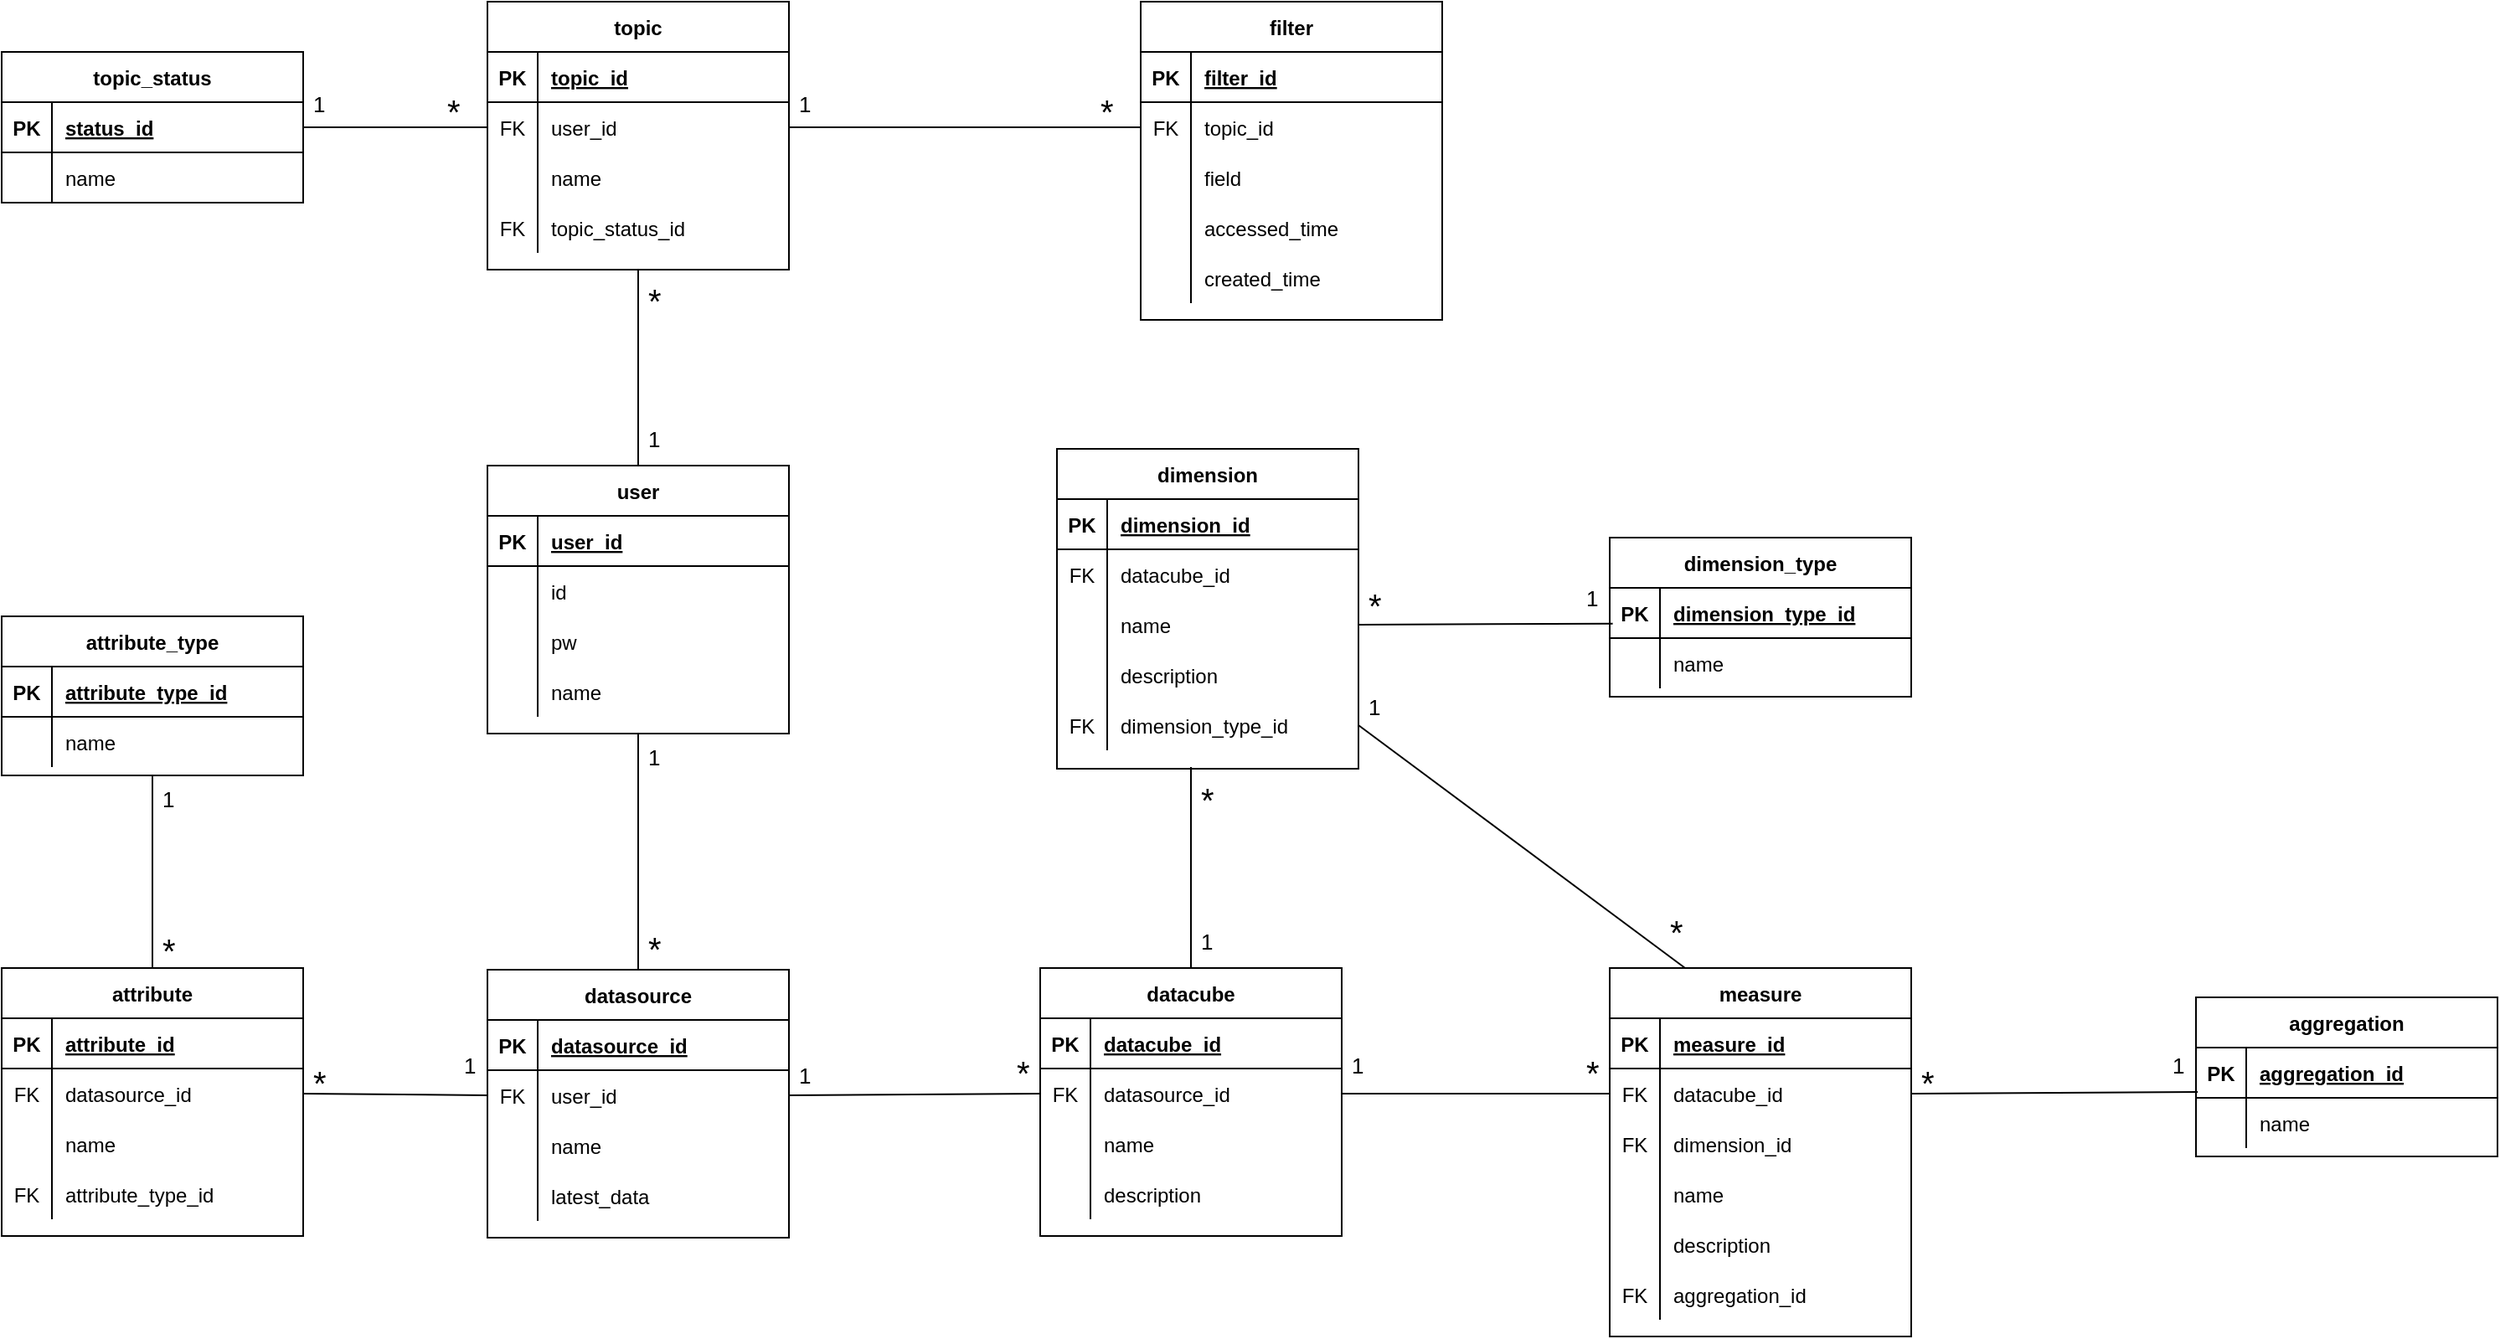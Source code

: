 <mxfile version="14.2.9" type="github">
  <diagram id="cmkfRdttU-RUWBS00P9l" name="Page-1">
    <mxGraphModel dx="2508" dy="1843" grid="1" gridSize="10" guides="1" tooltips="1" connect="1" arrows="1" fold="1" page="1" pageScale="1" pageWidth="250" pageHeight="500" math="0" shadow="0">
      <root>
        <mxCell id="0" />
        <mxCell id="1" parent="0" />
        <mxCell id="q8i4rqkoNAQlJly2SuZi-1" value="user" style="shape=table;startSize=30;container=1;collapsible=1;childLayout=tableLayout;fixedRows=1;rowLines=0;fontStyle=1;align=center;resizeLast=1;" vertex="1" parent="1">
          <mxGeometry x="200" y="-143" width="180" height="160" as="geometry" />
        </mxCell>
        <mxCell id="q8i4rqkoNAQlJly2SuZi-2" value="" style="shape=partialRectangle;collapsible=0;dropTarget=0;pointerEvents=0;fillColor=none;top=0;left=0;bottom=1;right=0;points=[[0,0.5],[1,0.5]];portConstraint=eastwest;" vertex="1" parent="q8i4rqkoNAQlJly2SuZi-1">
          <mxGeometry y="30" width="180" height="30" as="geometry" />
        </mxCell>
        <mxCell id="q8i4rqkoNAQlJly2SuZi-3" value="PK" style="shape=partialRectangle;connectable=0;fillColor=none;top=0;left=0;bottom=0;right=0;fontStyle=1;overflow=hidden;" vertex="1" parent="q8i4rqkoNAQlJly2SuZi-2">
          <mxGeometry width="30" height="30" as="geometry" />
        </mxCell>
        <mxCell id="q8i4rqkoNAQlJly2SuZi-4" value="user_id" style="shape=partialRectangle;connectable=0;fillColor=none;top=0;left=0;bottom=0;right=0;align=left;spacingLeft=6;fontStyle=5;overflow=hidden;" vertex="1" parent="q8i4rqkoNAQlJly2SuZi-2">
          <mxGeometry x="30" width="150" height="30" as="geometry" />
        </mxCell>
        <mxCell id="q8i4rqkoNAQlJly2SuZi-5" value="" style="shape=partialRectangle;collapsible=0;dropTarget=0;pointerEvents=0;fillColor=none;top=0;left=0;bottom=0;right=0;points=[[0,0.5],[1,0.5]];portConstraint=eastwest;" vertex="1" parent="q8i4rqkoNAQlJly2SuZi-1">
          <mxGeometry y="60" width="180" height="30" as="geometry" />
        </mxCell>
        <mxCell id="q8i4rqkoNAQlJly2SuZi-6" value="" style="shape=partialRectangle;connectable=0;fillColor=none;top=0;left=0;bottom=0;right=0;editable=1;overflow=hidden;" vertex="1" parent="q8i4rqkoNAQlJly2SuZi-5">
          <mxGeometry width="30" height="30" as="geometry" />
        </mxCell>
        <mxCell id="q8i4rqkoNAQlJly2SuZi-7" value="id" style="shape=partialRectangle;connectable=0;fillColor=none;top=0;left=0;bottom=0;right=0;align=left;spacingLeft=6;overflow=hidden;" vertex="1" parent="q8i4rqkoNAQlJly2SuZi-5">
          <mxGeometry x="30" width="150" height="30" as="geometry" />
        </mxCell>
        <mxCell id="q8i4rqkoNAQlJly2SuZi-8" value="" style="shape=partialRectangle;collapsible=0;dropTarget=0;pointerEvents=0;fillColor=none;top=0;left=0;bottom=0;right=0;points=[[0,0.5],[1,0.5]];portConstraint=eastwest;" vertex="1" parent="q8i4rqkoNAQlJly2SuZi-1">
          <mxGeometry y="90" width="180" height="30" as="geometry" />
        </mxCell>
        <mxCell id="q8i4rqkoNAQlJly2SuZi-9" value="" style="shape=partialRectangle;connectable=0;fillColor=none;top=0;left=0;bottom=0;right=0;editable=1;overflow=hidden;" vertex="1" parent="q8i4rqkoNAQlJly2SuZi-8">
          <mxGeometry width="30" height="30" as="geometry" />
        </mxCell>
        <mxCell id="q8i4rqkoNAQlJly2SuZi-10" value="pw" style="shape=partialRectangle;connectable=0;fillColor=none;top=0;left=0;bottom=0;right=0;align=left;spacingLeft=6;overflow=hidden;" vertex="1" parent="q8i4rqkoNAQlJly2SuZi-8">
          <mxGeometry x="30" width="150" height="30" as="geometry" />
        </mxCell>
        <mxCell id="q8i4rqkoNAQlJly2SuZi-11" value="" style="shape=partialRectangle;collapsible=0;dropTarget=0;pointerEvents=0;fillColor=none;top=0;left=0;bottom=0;right=0;points=[[0,0.5],[1,0.5]];portConstraint=eastwest;" vertex="1" parent="q8i4rqkoNAQlJly2SuZi-1">
          <mxGeometry y="120" width="180" height="30" as="geometry" />
        </mxCell>
        <mxCell id="q8i4rqkoNAQlJly2SuZi-12" value="" style="shape=partialRectangle;connectable=0;fillColor=none;top=0;left=0;bottom=0;right=0;editable=1;overflow=hidden;" vertex="1" parent="q8i4rqkoNAQlJly2SuZi-11">
          <mxGeometry width="30" height="30" as="geometry" />
        </mxCell>
        <mxCell id="q8i4rqkoNAQlJly2SuZi-13" value="name" style="shape=partialRectangle;connectable=0;fillColor=none;top=0;left=0;bottom=0;right=0;align=left;spacingLeft=6;overflow=hidden;" vertex="1" parent="q8i4rqkoNAQlJly2SuZi-11">
          <mxGeometry x="30" width="150" height="30" as="geometry" />
        </mxCell>
        <mxCell id="q8i4rqkoNAQlJly2SuZi-14" value="topic" style="shape=table;startSize=30;container=1;collapsible=1;childLayout=tableLayout;fixedRows=1;rowLines=0;fontStyle=1;align=center;resizeLast=1;" vertex="1" parent="1">
          <mxGeometry x="200" y="-420" width="180" height="160" as="geometry" />
        </mxCell>
        <mxCell id="q8i4rqkoNAQlJly2SuZi-15" value="" style="shape=partialRectangle;collapsible=0;dropTarget=0;pointerEvents=0;fillColor=none;top=0;left=0;bottom=1;right=0;points=[[0,0.5],[1,0.5]];portConstraint=eastwest;" vertex="1" parent="q8i4rqkoNAQlJly2SuZi-14">
          <mxGeometry y="30" width="180" height="30" as="geometry" />
        </mxCell>
        <mxCell id="q8i4rqkoNAQlJly2SuZi-16" value="PK" style="shape=partialRectangle;connectable=0;fillColor=none;top=0;left=0;bottom=0;right=0;fontStyle=1;overflow=hidden;" vertex="1" parent="q8i4rqkoNAQlJly2SuZi-15">
          <mxGeometry width="30" height="30" as="geometry" />
        </mxCell>
        <mxCell id="q8i4rqkoNAQlJly2SuZi-17" value="topic_id" style="shape=partialRectangle;connectable=0;fillColor=none;top=0;left=0;bottom=0;right=0;align=left;spacingLeft=6;fontStyle=5;overflow=hidden;" vertex="1" parent="q8i4rqkoNAQlJly2SuZi-15">
          <mxGeometry x="30" width="150" height="30" as="geometry" />
        </mxCell>
        <mxCell id="q8i4rqkoNAQlJly2SuZi-18" value="" style="shape=partialRectangle;collapsible=0;dropTarget=0;pointerEvents=0;fillColor=none;top=0;left=0;bottom=0;right=0;points=[[0,0.5],[1,0.5]];portConstraint=eastwest;" vertex="1" parent="q8i4rqkoNAQlJly2SuZi-14">
          <mxGeometry y="60" width="180" height="30" as="geometry" />
        </mxCell>
        <mxCell id="q8i4rqkoNAQlJly2SuZi-19" value="FK" style="shape=partialRectangle;connectable=0;fillColor=none;top=0;left=0;bottom=0;right=0;editable=1;overflow=hidden;" vertex="1" parent="q8i4rqkoNAQlJly2SuZi-18">
          <mxGeometry width="30" height="30" as="geometry" />
        </mxCell>
        <mxCell id="q8i4rqkoNAQlJly2SuZi-20" value="user_id" style="shape=partialRectangle;connectable=0;fillColor=none;top=0;left=0;bottom=0;right=0;align=left;spacingLeft=6;overflow=hidden;" vertex="1" parent="q8i4rqkoNAQlJly2SuZi-18">
          <mxGeometry x="30" width="150" height="30" as="geometry" />
        </mxCell>
        <mxCell id="q8i4rqkoNAQlJly2SuZi-21" value="" style="shape=partialRectangle;collapsible=0;dropTarget=0;pointerEvents=0;fillColor=none;top=0;left=0;bottom=0;right=0;points=[[0,0.5],[1,0.5]];portConstraint=eastwest;" vertex="1" parent="q8i4rqkoNAQlJly2SuZi-14">
          <mxGeometry y="90" width="180" height="30" as="geometry" />
        </mxCell>
        <mxCell id="q8i4rqkoNAQlJly2SuZi-22" value="" style="shape=partialRectangle;connectable=0;fillColor=none;top=0;left=0;bottom=0;right=0;editable=1;overflow=hidden;" vertex="1" parent="q8i4rqkoNAQlJly2SuZi-21">
          <mxGeometry width="30" height="30" as="geometry" />
        </mxCell>
        <mxCell id="q8i4rqkoNAQlJly2SuZi-23" value="name" style="shape=partialRectangle;connectable=0;fillColor=none;top=0;left=0;bottom=0;right=0;align=left;spacingLeft=6;overflow=hidden;" vertex="1" parent="q8i4rqkoNAQlJly2SuZi-21">
          <mxGeometry x="30" width="150" height="30" as="geometry" />
        </mxCell>
        <mxCell id="q8i4rqkoNAQlJly2SuZi-24" value="" style="shape=partialRectangle;collapsible=0;dropTarget=0;pointerEvents=0;fillColor=none;top=0;left=0;bottom=0;right=0;points=[[0,0.5],[1,0.5]];portConstraint=eastwest;" vertex="1" parent="q8i4rqkoNAQlJly2SuZi-14">
          <mxGeometry y="120" width="180" height="30" as="geometry" />
        </mxCell>
        <mxCell id="q8i4rqkoNAQlJly2SuZi-25" value="FK" style="shape=partialRectangle;connectable=0;fillColor=none;top=0;left=0;bottom=0;right=0;editable=1;overflow=hidden;" vertex="1" parent="q8i4rqkoNAQlJly2SuZi-24">
          <mxGeometry width="30" height="30" as="geometry" />
        </mxCell>
        <mxCell id="q8i4rqkoNAQlJly2SuZi-26" value="topic_status_id" style="shape=partialRectangle;connectable=0;fillColor=none;top=0;left=0;bottom=0;right=0;align=left;spacingLeft=6;overflow=hidden;" vertex="1" parent="q8i4rqkoNAQlJly2SuZi-24">
          <mxGeometry x="30" width="150" height="30" as="geometry" />
        </mxCell>
        <mxCell id="q8i4rqkoNAQlJly2SuZi-27" value="topic_status" style="shape=table;startSize=30;container=1;collapsible=1;childLayout=tableLayout;fixedRows=1;rowLines=0;fontStyle=1;align=center;resizeLast=1;" vertex="1" parent="1">
          <mxGeometry x="-90" y="-390" width="180" height="90" as="geometry" />
        </mxCell>
        <mxCell id="q8i4rqkoNAQlJly2SuZi-28" value="" style="shape=partialRectangle;collapsible=0;dropTarget=0;pointerEvents=0;fillColor=none;top=0;left=0;bottom=1;right=0;points=[[0,0.5],[1,0.5]];portConstraint=eastwest;" vertex="1" parent="q8i4rqkoNAQlJly2SuZi-27">
          <mxGeometry y="30" width="180" height="30" as="geometry" />
        </mxCell>
        <mxCell id="q8i4rqkoNAQlJly2SuZi-29" value="PK" style="shape=partialRectangle;connectable=0;fillColor=none;top=0;left=0;bottom=0;right=0;fontStyle=1;overflow=hidden;" vertex="1" parent="q8i4rqkoNAQlJly2SuZi-28">
          <mxGeometry width="30" height="30" as="geometry" />
        </mxCell>
        <mxCell id="q8i4rqkoNAQlJly2SuZi-30" value="status_id" style="shape=partialRectangle;connectable=0;fillColor=none;top=0;left=0;bottom=0;right=0;align=left;spacingLeft=6;fontStyle=5;overflow=hidden;" vertex="1" parent="q8i4rqkoNAQlJly2SuZi-28">
          <mxGeometry x="30" width="150" height="30" as="geometry" />
        </mxCell>
        <mxCell id="q8i4rqkoNAQlJly2SuZi-31" value="" style="shape=partialRectangle;collapsible=0;dropTarget=0;pointerEvents=0;fillColor=none;top=0;left=0;bottom=0;right=0;points=[[0,0.5],[1,0.5]];portConstraint=eastwest;" vertex="1" parent="q8i4rqkoNAQlJly2SuZi-27">
          <mxGeometry y="60" width="180" height="30" as="geometry" />
        </mxCell>
        <mxCell id="q8i4rqkoNAQlJly2SuZi-32" value="" style="shape=partialRectangle;connectable=0;fillColor=none;top=0;left=0;bottom=0;right=0;editable=1;overflow=hidden;" vertex="1" parent="q8i4rqkoNAQlJly2SuZi-31">
          <mxGeometry width="30" height="30" as="geometry" />
        </mxCell>
        <mxCell id="q8i4rqkoNAQlJly2SuZi-33" value="name" style="shape=partialRectangle;connectable=0;fillColor=none;top=0;left=0;bottom=0;right=0;align=left;spacingLeft=6;overflow=hidden;" vertex="1" parent="q8i4rqkoNAQlJly2SuZi-31">
          <mxGeometry x="30" width="150" height="30" as="geometry" />
        </mxCell>
        <mxCell id="q8i4rqkoNAQlJly2SuZi-44" value="" style="endArrow=none;html=1;rounded=0;exitX=0.5;exitY=0;exitDx=0;exitDy=0;entryX=0.5;entryY=1;entryDx=0;entryDy=0;" edge="1" parent="1" source="q8i4rqkoNAQlJly2SuZi-1" target="q8i4rqkoNAQlJly2SuZi-14">
          <mxGeometry relative="1" as="geometry">
            <mxPoint x="380" y="-43" as="sourcePoint" />
            <mxPoint x="530" y="-43" as="targetPoint" />
          </mxGeometry>
        </mxCell>
        <mxCell id="q8i4rqkoNAQlJly2SuZi-45" value="" style="endArrow=none;html=1;rounded=0;exitX=1;exitY=0.5;exitDx=0;exitDy=0;entryX=0;entryY=0.5;entryDx=0;entryDy=0;" edge="1" parent="1" source="q8i4rqkoNAQlJly2SuZi-28" target="q8i4rqkoNAQlJly2SuZi-18">
          <mxGeometry relative="1" as="geometry">
            <mxPoint x="210" y="-153" as="sourcePoint" />
            <mxPoint x="370" y="-153" as="targetPoint" />
          </mxGeometry>
        </mxCell>
        <mxCell id="q8i4rqkoNAQlJly2SuZi-46" value="filter" style="shape=table;startSize=30;container=1;collapsible=1;childLayout=tableLayout;fixedRows=1;rowLines=0;fontStyle=1;align=center;resizeLast=1;" vertex="1" parent="1">
          <mxGeometry x="590" y="-420" width="180" height="190" as="geometry" />
        </mxCell>
        <mxCell id="q8i4rqkoNAQlJly2SuZi-47" value="" style="shape=partialRectangle;collapsible=0;dropTarget=0;pointerEvents=0;fillColor=none;top=0;left=0;bottom=1;right=0;points=[[0,0.5],[1,0.5]];portConstraint=eastwest;" vertex="1" parent="q8i4rqkoNAQlJly2SuZi-46">
          <mxGeometry y="30" width="180" height="30" as="geometry" />
        </mxCell>
        <mxCell id="q8i4rqkoNAQlJly2SuZi-48" value="PK" style="shape=partialRectangle;connectable=0;fillColor=none;top=0;left=0;bottom=0;right=0;fontStyle=1;overflow=hidden;" vertex="1" parent="q8i4rqkoNAQlJly2SuZi-47">
          <mxGeometry width="30" height="30" as="geometry" />
        </mxCell>
        <mxCell id="q8i4rqkoNAQlJly2SuZi-49" value="filter_id" style="shape=partialRectangle;connectable=0;fillColor=none;top=0;left=0;bottom=0;right=0;align=left;spacingLeft=6;fontStyle=5;overflow=hidden;" vertex="1" parent="q8i4rqkoNAQlJly2SuZi-47">
          <mxGeometry x="30" width="150" height="30" as="geometry" />
        </mxCell>
        <mxCell id="q8i4rqkoNAQlJly2SuZi-50" value="" style="shape=partialRectangle;collapsible=0;dropTarget=0;pointerEvents=0;fillColor=none;top=0;left=0;bottom=0;right=0;points=[[0,0.5],[1,0.5]];portConstraint=eastwest;" vertex="1" parent="q8i4rqkoNAQlJly2SuZi-46">
          <mxGeometry y="60" width="180" height="30" as="geometry" />
        </mxCell>
        <mxCell id="q8i4rqkoNAQlJly2SuZi-51" value="FK" style="shape=partialRectangle;connectable=0;fillColor=none;top=0;left=0;bottom=0;right=0;editable=1;overflow=hidden;" vertex="1" parent="q8i4rqkoNAQlJly2SuZi-50">
          <mxGeometry width="30" height="30" as="geometry" />
        </mxCell>
        <mxCell id="q8i4rqkoNAQlJly2SuZi-52" value="topic_id" style="shape=partialRectangle;connectable=0;fillColor=none;top=0;left=0;bottom=0;right=0;align=left;spacingLeft=6;overflow=hidden;" vertex="1" parent="q8i4rqkoNAQlJly2SuZi-50">
          <mxGeometry x="30" width="150" height="30" as="geometry" />
        </mxCell>
        <mxCell id="q8i4rqkoNAQlJly2SuZi-53" value="" style="shape=partialRectangle;collapsible=0;dropTarget=0;pointerEvents=0;fillColor=none;top=0;left=0;bottom=0;right=0;points=[[0,0.5],[1,0.5]];portConstraint=eastwest;" vertex="1" parent="q8i4rqkoNAQlJly2SuZi-46">
          <mxGeometry y="90" width="180" height="30" as="geometry" />
        </mxCell>
        <mxCell id="q8i4rqkoNAQlJly2SuZi-54" value="" style="shape=partialRectangle;connectable=0;fillColor=none;top=0;left=0;bottom=0;right=0;editable=1;overflow=hidden;" vertex="1" parent="q8i4rqkoNAQlJly2SuZi-53">
          <mxGeometry width="30" height="30" as="geometry" />
        </mxCell>
        <mxCell id="q8i4rqkoNAQlJly2SuZi-55" value="field" style="shape=partialRectangle;connectable=0;fillColor=none;top=0;left=0;bottom=0;right=0;align=left;spacingLeft=6;overflow=hidden;" vertex="1" parent="q8i4rqkoNAQlJly2SuZi-53">
          <mxGeometry x="30" width="150" height="30" as="geometry" />
        </mxCell>
        <mxCell id="q8i4rqkoNAQlJly2SuZi-56" value="" style="shape=partialRectangle;collapsible=0;dropTarget=0;pointerEvents=0;fillColor=none;top=0;left=0;bottom=0;right=0;points=[[0,0.5],[1,0.5]];portConstraint=eastwest;" vertex="1" parent="q8i4rqkoNAQlJly2SuZi-46">
          <mxGeometry y="120" width="180" height="30" as="geometry" />
        </mxCell>
        <mxCell id="q8i4rqkoNAQlJly2SuZi-57" value="" style="shape=partialRectangle;connectable=0;fillColor=none;top=0;left=0;bottom=0;right=0;editable=1;overflow=hidden;" vertex="1" parent="q8i4rqkoNAQlJly2SuZi-56">
          <mxGeometry width="30" height="30" as="geometry" />
        </mxCell>
        <mxCell id="q8i4rqkoNAQlJly2SuZi-58" value="accessed_time" style="shape=partialRectangle;connectable=0;fillColor=none;top=0;left=0;bottom=0;right=0;align=left;spacingLeft=6;overflow=hidden;" vertex="1" parent="q8i4rqkoNAQlJly2SuZi-56">
          <mxGeometry x="30" width="150" height="30" as="geometry" />
        </mxCell>
        <mxCell id="q8i4rqkoNAQlJly2SuZi-60" value="" style="shape=partialRectangle;collapsible=0;dropTarget=0;pointerEvents=0;fillColor=none;top=0;left=0;bottom=0;right=0;points=[[0,0.5],[1,0.5]];portConstraint=eastwest;" vertex="1" parent="q8i4rqkoNAQlJly2SuZi-46">
          <mxGeometry y="150" width="180" height="30" as="geometry" />
        </mxCell>
        <mxCell id="q8i4rqkoNAQlJly2SuZi-61" value="" style="shape=partialRectangle;connectable=0;fillColor=none;top=0;left=0;bottom=0;right=0;editable=1;overflow=hidden;" vertex="1" parent="q8i4rqkoNAQlJly2SuZi-60">
          <mxGeometry width="30" height="30" as="geometry" />
        </mxCell>
        <mxCell id="q8i4rqkoNAQlJly2SuZi-62" value="created_time" style="shape=partialRectangle;connectable=0;fillColor=none;top=0;left=0;bottom=0;right=0;align=left;spacingLeft=6;overflow=hidden;" vertex="1" parent="q8i4rqkoNAQlJly2SuZi-60">
          <mxGeometry x="30" width="150" height="30" as="geometry" />
        </mxCell>
        <mxCell id="q8i4rqkoNAQlJly2SuZi-59" value="" style="endArrow=none;html=1;rounded=0;exitX=1;exitY=0.5;exitDx=0;exitDy=0;entryX=0;entryY=0.5;entryDx=0;entryDy=0;" edge="1" parent="1" source="q8i4rqkoNAQlJly2SuZi-18" target="q8i4rqkoNAQlJly2SuZi-50">
          <mxGeometry relative="1" as="geometry">
            <mxPoint x="730" y="-43" as="sourcePoint" />
            <mxPoint x="880" y="-43" as="targetPoint" />
          </mxGeometry>
        </mxCell>
        <mxCell id="q8i4rqkoNAQlJly2SuZi-63" value="" style="endArrow=none;html=1;rounded=0;entryX=0.5;entryY=0;entryDx=0;entryDy=0;exitX=0.5;exitY=1;exitDx=0;exitDy=0;" edge="1" parent="1" source="q8i4rqkoNAQlJly2SuZi-1" target="q8i4rqkoNAQlJly2SuZi-64">
          <mxGeometry relative="1" as="geometry">
            <mxPoint x="610" y="17" as="sourcePoint" />
            <mxPoint x="620" y="127" as="targetPoint" />
          </mxGeometry>
        </mxCell>
        <mxCell id="q8i4rqkoNAQlJly2SuZi-64" value="datasource" style="shape=table;startSize=30;container=1;collapsible=1;childLayout=tableLayout;fixedRows=1;rowLines=0;fontStyle=1;align=center;resizeLast=1;" vertex="1" parent="1">
          <mxGeometry x="200" y="158" width="180" height="160" as="geometry" />
        </mxCell>
        <mxCell id="q8i4rqkoNAQlJly2SuZi-65" value="" style="shape=partialRectangle;collapsible=0;dropTarget=0;pointerEvents=0;fillColor=none;top=0;left=0;bottom=1;right=0;points=[[0,0.5],[1,0.5]];portConstraint=eastwest;" vertex="1" parent="q8i4rqkoNAQlJly2SuZi-64">
          <mxGeometry y="30" width="180" height="30" as="geometry" />
        </mxCell>
        <mxCell id="q8i4rqkoNAQlJly2SuZi-66" value="PK" style="shape=partialRectangle;connectable=0;fillColor=none;top=0;left=0;bottom=0;right=0;fontStyle=1;overflow=hidden;" vertex="1" parent="q8i4rqkoNAQlJly2SuZi-65">
          <mxGeometry width="30" height="30" as="geometry" />
        </mxCell>
        <mxCell id="q8i4rqkoNAQlJly2SuZi-67" value="datasource_id" style="shape=partialRectangle;connectable=0;fillColor=none;top=0;left=0;bottom=0;right=0;align=left;spacingLeft=6;fontStyle=5;overflow=hidden;" vertex="1" parent="q8i4rqkoNAQlJly2SuZi-65">
          <mxGeometry x="30" width="150" height="30" as="geometry" />
        </mxCell>
        <mxCell id="q8i4rqkoNAQlJly2SuZi-68" value="" style="shape=partialRectangle;collapsible=0;dropTarget=0;pointerEvents=0;fillColor=none;top=0;left=0;bottom=0;right=0;points=[[0,0.5],[1,0.5]];portConstraint=eastwest;" vertex="1" parent="q8i4rqkoNAQlJly2SuZi-64">
          <mxGeometry y="60" width="180" height="30" as="geometry" />
        </mxCell>
        <mxCell id="q8i4rqkoNAQlJly2SuZi-69" value="FK" style="shape=partialRectangle;connectable=0;fillColor=none;top=0;left=0;bottom=0;right=0;editable=1;overflow=hidden;" vertex="1" parent="q8i4rqkoNAQlJly2SuZi-68">
          <mxGeometry width="30" height="30" as="geometry" />
        </mxCell>
        <mxCell id="q8i4rqkoNAQlJly2SuZi-70" value="user_id" style="shape=partialRectangle;connectable=0;fillColor=none;top=0;left=0;bottom=0;right=0;align=left;spacingLeft=6;overflow=hidden;" vertex="1" parent="q8i4rqkoNAQlJly2SuZi-68">
          <mxGeometry x="30" width="150" height="30" as="geometry" />
        </mxCell>
        <mxCell id="q8i4rqkoNAQlJly2SuZi-71" value="" style="shape=partialRectangle;collapsible=0;dropTarget=0;pointerEvents=0;fillColor=none;top=0;left=0;bottom=0;right=0;points=[[0,0.5],[1,0.5]];portConstraint=eastwest;" vertex="1" parent="q8i4rqkoNAQlJly2SuZi-64">
          <mxGeometry y="90" width="180" height="30" as="geometry" />
        </mxCell>
        <mxCell id="q8i4rqkoNAQlJly2SuZi-72" value="" style="shape=partialRectangle;connectable=0;fillColor=none;top=0;left=0;bottom=0;right=0;editable=1;overflow=hidden;" vertex="1" parent="q8i4rqkoNAQlJly2SuZi-71">
          <mxGeometry width="30" height="30" as="geometry" />
        </mxCell>
        <mxCell id="q8i4rqkoNAQlJly2SuZi-73" value="name" style="shape=partialRectangle;connectable=0;fillColor=none;top=0;left=0;bottom=0;right=0;align=left;spacingLeft=6;overflow=hidden;" vertex="1" parent="q8i4rqkoNAQlJly2SuZi-71">
          <mxGeometry x="30" width="150" height="30" as="geometry" />
        </mxCell>
        <mxCell id="q8i4rqkoNAQlJly2SuZi-74" value="" style="shape=partialRectangle;collapsible=0;dropTarget=0;pointerEvents=0;fillColor=none;top=0;left=0;bottom=0;right=0;points=[[0,0.5],[1,0.5]];portConstraint=eastwest;" vertex="1" parent="q8i4rqkoNAQlJly2SuZi-64">
          <mxGeometry y="120" width="180" height="30" as="geometry" />
        </mxCell>
        <mxCell id="q8i4rqkoNAQlJly2SuZi-75" value="" style="shape=partialRectangle;connectable=0;fillColor=none;top=0;left=0;bottom=0;right=0;editable=1;overflow=hidden;" vertex="1" parent="q8i4rqkoNAQlJly2SuZi-74">
          <mxGeometry width="30" height="30" as="geometry" />
        </mxCell>
        <mxCell id="q8i4rqkoNAQlJly2SuZi-76" value="latest_data" style="shape=partialRectangle;connectable=0;fillColor=none;top=0;left=0;bottom=0;right=0;align=left;spacingLeft=6;overflow=hidden;" vertex="1" parent="q8i4rqkoNAQlJly2SuZi-74">
          <mxGeometry x="30" width="150" height="30" as="geometry" />
        </mxCell>
        <mxCell id="q8i4rqkoNAQlJly2SuZi-104" value="datacube" style="shape=table;startSize=30;container=1;collapsible=1;childLayout=tableLayout;fixedRows=1;rowLines=0;fontStyle=1;align=center;resizeLast=1;" vertex="1" parent="1">
          <mxGeometry x="530" y="157" width="180" height="160" as="geometry" />
        </mxCell>
        <mxCell id="q8i4rqkoNAQlJly2SuZi-105" value="" style="shape=partialRectangle;collapsible=0;dropTarget=0;pointerEvents=0;fillColor=none;top=0;left=0;bottom=1;right=0;points=[[0,0.5],[1,0.5]];portConstraint=eastwest;" vertex="1" parent="q8i4rqkoNAQlJly2SuZi-104">
          <mxGeometry y="30" width="180" height="30" as="geometry" />
        </mxCell>
        <mxCell id="q8i4rqkoNAQlJly2SuZi-106" value="PK" style="shape=partialRectangle;connectable=0;fillColor=none;top=0;left=0;bottom=0;right=0;fontStyle=1;overflow=hidden;" vertex="1" parent="q8i4rqkoNAQlJly2SuZi-105">
          <mxGeometry width="30" height="30" as="geometry" />
        </mxCell>
        <mxCell id="q8i4rqkoNAQlJly2SuZi-107" value="datacube_id" style="shape=partialRectangle;connectable=0;fillColor=none;top=0;left=0;bottom=0;right=0;align=left;spacingLeft=6;fontStyle=5;overflow=hidden;" vertex="1" parent="q8i4rqkoNAQlJly2SuZi-105">
          <mxGeometry x="30" width="150" height="30" as="geometry" />
        </mxCell>
        <mxCell id="q8i4rqkoNAQlJly2SuZi-108" value="" style="shape=partialRectangle;collapsible=0;dropTarget=0;pointerEvents=0;fillColor=none;top=0;left=0;bottom=0;right=0;points=[[0,0.5],[1,0.5]];portConstraint=eastwest;" vertex="1" parent="q8i4rqkoNAQlJly2SuZi-104">
          <mxGeometry y="60" width="180" height="30" as="geometry" />
        </mxCell>
        <mxCell id="q8i4rqkoNAQlJly2SuZi-109" value="FK" style="shape=partialRectangle;connectable=0;fillColor=none;top=0;left=0;bottom=0;right=0;editable=1;overflow=hidden;" vertex="1" parent="q8i4rqkoNAQlJly2SuZi-108">
          <mxGeometry width="30" height="30" as="geometry" />
        </mxCell>
        <mxCell id="q8i4rqkoNAQlJly2SuZi-110" value="datasource_id" style="shape=partialRectangle;connectable=0;fillColor=none;top=0;left=0;bottom=0;right=0;align=left;spacingLeft=6;overflow=hidden;" vertex="1" parent="q8i4rqkoNAQlJly2SuZi-108">
          <mxGeometry x="30" width="150" height="30" as="geometry" />
        </mxCell>
        <mxCell id="q8i4rqkoNAQlJly2SuZi-111" value="" style="shape=partialRectangle;collapsible=0;dropTarget=0;pointerEvents=0;fillColor=none;top=0;left=0;bottom=0;right=0;points=[[0,0.5],[1,0.5]];portConstraint=eastwest;" vertex="1" parent="q8i4rqkoNAQlJly2SuZi-104">
          <mxGeometry y="90" width="180" height="30" as="geometry" />
        </mxCell>
        <mxCell id="q8i4rqkoNAQlJly2SuZi-112" value="" style="shape=partialRectangle;connectable=0;fillColor=none;top=0;left=0;bottom=0;right=0;editable=1;overflow=hidden;" vertex="1" parent="q8i4rqkoNAQlJly2SuZi-111">
          <mxGeometry width="30" height="30" as="geometry" />
        </mxCell>
        <mxCell id="q8i4rqkoNAQlJly2SuZi-113" value="name" style="shape=partialRectangle;connectable=0;fillColor=none;top=0;left=0;bottom=0;right=0;align=left;spacingLeft=6;overflow=hidden;" vertex="1" parent="q8i4rqkoNAQlJly2SuZi-111">
          <mxGeometry x="30" width="150" height="30" as="geometry" />
        </mxCell>
        <mxCell id="q8i4rqkoNAQlJly2SuZi-114" value="" style="shape=partialRectangle;collapsible=0;dropTarget=0;pointerEvents=0;fillColor=none;top=0;left=0;bottom=0;right=0;points=[[0,0.5],[1,0.5]];portConstraint=eastwest;" vertex="1" parent="q8i4rqkoNAQlJly2SuZi-104">
          <mxGeometry y="120" width="180" height="30" as="geometry" />
        </mxCell>
        <mxCell id="q8i4rqkoNAQlJly2SuZi-115" value="" style="shape=partialRectangle;connectable=0;fillColor=none;top=0;left=0;bottom=0;right=0;editable=1;overflow=hidden;" vertex="1" parent="q8i4rqkoNAQlJly2SuZi-114">
          <mxGeometry width="30" height="30" as="geometry" />
        </mxCell>
        <mxCell id="q8i4rqkoNAQlJly2SuZi-116" value="description" style="shape=partialRectangle;connectable=0;fillColor=none;top=0;left=0;bottom=0;right=0;align=left;spacingLeft=6;overflow=hidden;" vertex="1" parent="q8i4rqkoNAQlJly2SuZi-114">
          <mxGeometry x="30" width="150" height="30" as="geometry" />
        </mxCell>
        <mxCell id="q8i4rqkoNAQlJly2SuZi-117" value="attribute" style="shape=table;startSize=30;container=1;collapsible=1;childLayout=tableLayout;fixedRows=1;rowLines=0;fontStyle=1;align=center;resizeLast=1;" vertex="1" parent="1">
          <mxGeometry x="-90" y="157" width="180" height="160" as="geometry" />
        </mxCell>
        <mxCell id="q8i4rqkoNAQlJly2SuZi-118" value="" style="shape=partialRectangle;collapsible=0;dropTarget=0;pointerEvents=0;fillColor=none;top=0;left=0;bottom=1;right=0;points=[[0,0.5],[1,0.5]];portConstraint=eastwest;" vertex="1" parent="q8i4rqkoNAQlJly2SuZi-117">
          <mxGeometry y="30" width="180" height="30" as="geometry" />
        </mxCell>
        <mxCell id="q8i4rqkoNAQlJly2SuZi-119" value="PK" style="shape=partialRectangle;connectable=0;fillColor=none;top=0;left=0;bottom=0;right=0;fontStyle=1;overflow=hidden;" vertex="1" parent="q8i4rqkoNAQlJly2SuZi-118">
          <mxGeometry width="30" height="30" as="geometry" />
        </mxCell>
        <mxCell id="q8i4rqkoNAQlJly2SuZi-120" value="attribute_id" style="shape=partialRectangle;connectable=0;fillColor=none;top=0;left=0;bottom=0;right=0;align=left;spacingLeft=6;fontStyle=5;overflow=hidden;" vertex="1" parent="q8i4rqkoNAQlJly2SuZi-118">
          <mxGeometry x="30" width="150" height="30" as="geometry" />
        </mxCell>
        <mxCell id="q8i4rqkoNAQlJly2SuZi-121" value="" style="shape=partialRectangle;collapsible=0;dropTarget=0;pointerEvents=0;fillColor=none;top=0;left=0;bottom=0;right=0;points=[[0,0.5],[1,0.5]];portConstraint=eastwest;" vertex="1" parent="q8i4rqkoNAQlJly2SuZi-117">
          <mxGeometry y="60" width="180" height="30" as="geometry" />
        </mxCell>
        <mxCell id="q8i4rqkoNAQlJly2SuZi-122" value="FK" style="shape=partialRectangle;connectable=0;fillColor=none;top=0;left=0;bottom=0;right=0;editable=1;overflow=hidden;" vertex="1" parent="q8i4rqkoNAQlJly2SuZi-121">
          <mxGeometry width="30" height="30" as="geometry" />
        </mxCell>
        <mxCell id="q8i4rqkoNAQlJly2SuZi-123" value="datasource_id" style="shape=partialRectangle;connectable=0;fillColor=none;top=0;left=0;bottom=0;right=0;align=left;spacingLeft=6;overflow=hidden;" vertex="1" parent="q8i4rqkoNAQlJly2SuZi-121">
          <mxGeometry x="30" width="150" height="30" as="geometry" />
        </mxCell>
        <mxCell id="q8i4rqkoNAQlJly2SuZi-124" value="" style="shape=partialRectangle;collapsible=0;dropTarget=0;pointerEvents=0;fillColor=none;top=0;left=0;bottom=0;right=0;points=[[0,0.5],[1,0.5]];portConstraint=eastwest;" vertex="1" parent="q8i4rqkoNAQlJly2SuZi-117">
          <mxGeometry y="90" width="180" height="30" as="geometry" />
        </mxCell>
        <mxCell id="q8i4rqkoNAQlJly2SuZi-125" value="" style="shape=partialRectangle;connectable=0;fillColor=none;top=0;left=0;bottom=0;right=0;editable=1;overflow=hidden;" vertex="1" parent="q8i4rqkoNAQlJly2SuZi-124">
          <mxGeometry width="30" height="30" as="geometry" />
        </mxCell>
        <mxCell id="q8i4rqkoNAQlJly2SuZi-126" value="name" style="shape=partialRectangle;connectable=0;fillColor=none;top=0;left=0;bottom=0;right=0;align=left;spacingLeft=6;overflow=hidden;" vertex="1" parent="q8i4rqkoNAQlJly2SuZi-124">
          <mxGeometry x="30" width="150" height="30" as="geometry" />
        </mxCell>
        <mxCell id="q8i4rqkoNAQlJly2SuZi-127" value="" style="shape=partialRectangle;collapsible=0;dropTarget=0;pointerEvents=0;fillColor=none;top=0;left=0;bottom=0;right=0;points=[[0,0.5],[1,0.5]];portConstraint=eastwest;" vertex="1" parent="q8i4rqkoNAQlJly2SuZi-117">
          <mxGeometry y="120" width="180" height="30" as="geometry" />
        </mxCell>
        <mxCell id="q8i4rqkoNAQlJly2SuZi-128" value="FK" style="shape=partialRectangle;connectable=0;fillColor=none;top=0;left=0;bottom=0;right=0;editable=1;overflow=hidden;" vertex="1" parent="q8i4rqkoNAQlJly2SuZi-127">
          <mxGeometry width="30" height="30" as="geometry" />
        </mxCell>
        <mxCell id="q8i4rqkoNAQlJly2SuZi-129" value="attribute_type_id" style="shape=partialRectangle;connectable=0;fillColor=none;top=0;left=0;bottom=0;right=0;align=left;spacingLeft=6;overflow=hidden;" vertex="1" parent="q8i4rqkoNAQlJly2SuZi-127">
          <mxGeometry x="30" width="150" height="30" as="geometry" />
        </mxCell>
        <mxCell id="q8i4rqkoNAQlJly2SuZi-130" value="" style="endArrow=none;html=1;rounded=0;entryX=1;entryY=0.5;entryDx=0;entryDy=0;exitX=0;exitY=0.5;exitDx=0;exitDy=0;" edge="1" parent="1" source="q8i4rqkoNAQlJly2SuZi-68" target="q8i4rqkoNAQlJly2SuZi-121">
          <mxGeometry relative="1" as="geometry">
            <mxPoint x="290" y="317" as="sourcePoint" />
            <mxPoint x="289.5" y="458" as="targetPoint" />
          </mxGeometry>
        </mxCell>
        <mxCell id="q8i4rqkoNAQlJly2SuZi-131" value="attribute_type" style="shape=table;startSize=30;container=1;collapsible=1;childLayout=tableLayout;fixedRows=1;rowLines=0;fontStyle=1;align=center;resizeLast=1;" vertex="1" parent="1">
          <mxGeometry x="-90" y="-53" width="180" height="95" as="geometry" />
        </mxCell>
        <mxCell id="q8i4rqkoNAQlJly2SuZi-132" value="" style="shape=partialRectangle;collapsible=0;dropTarget=0;pointerEvents=0;fillColor=none;top=0;left=0;bottom=1;right=0;points=[[0,0.5],[1,0.5]];portConstraint=eastwest;" vertex="1" parent="q8i4rqkoNAQlJly2SuZi-131">
          <mxGeometry y="30" width="180" height="30" as="geometry" />
        </mxCell>
        <mxCell id="q8i4rqkoNAQlJly2SuZi-133" value="PK" style="shape=partialRectangle;connectable=0;fillColor=none;top=0;left=0;bottom=0;right=0;fontStyle=1;overflow=hidden;" vertex="1" parent="q8i4rqkoNAQlJly2SuZi-132">
          <mxGeometry width="30" height="30" as="geometry" />
        </mxCell>
        <mxCell id="q8i4rqkoNAQlJly2SuZi-134" value="attribute_type_id" style="shape=partialRectangle;connectable=0;fillColor=none;top=0;left=0;bottom=0;right=0;align=left;spacingLeft=6;fontStyle=5;overflow=hidden;" vertex="1" parent="q8i4rqkoNAQlJly2SuZi-132">
          <mxGeometry x="30" width="150" height="30" as="geometry" />
        </mxCell>
        <mxCell id="q8i4rqkoNAQlJly2SuZi-135" value="" style="shape=partialRectangle;collapsible=0;dropTarget=0;pointerEvents=0;fillColor=none;top=0;left=0;bottom=0;right=0;points=[[0,0.5],[1,0.5]];portConstraint=eastwest;" vertex="1" parent="q8i4rqkoNAQlJly2SuZi-131">
          <mxGeometry y="60" width="180" height="30" as="geometry" />
        </mxCell>
        <mxCell id="q8i4rqkoNAQlJly2SuZi-136" value="" style="shape=partialRectangle;connectable=0;fillColor=none;top=0;left=0;bottom=0;right=0;editable=1;overflow=hidden;" vertex="1" parent="q8i4rqkoNAQlJly2SuZi-135">
          <mxGeometry width="30" height="30" as="geometry" />
        </mxCell>
        <mxCell id="q8i4rqkoNAQlJly2SuZi-137" value="name" style="shape=partialRectangle;connectable=0;fillColor=none;top=0;left=0;bottom=0;right=0;align=left;spacingLeft=6;overflow=hidden;" vertex="1" parent="q8i4rqkoNAQlJly2SuZi-135">
          <mxGeometry x="30" width="150" height="30" as="geometry" />
        </mxCell>
        <mxCell id="q8i4rqkoNAQlJly2SuZi-144" value="" style="endArrow=none;html=1;rounded=0;entryX=0.5;entryY=0;entryDx=0;entryDy=0;exitX=0.5;exitY=1;exitDx=0;exitDy=0;" edge="1" parent="1" source="q8i4rqkoNAQlJly2SuZi-131" target="q8i4rqkoNAQlJly2SuZi-117">
          <mxGeometry relative="1" as="geometry">
            <mxPoint x="20" y="37" as="sourcePoint" />
            <mxPoint x="-0.5" y="138" as="targetPoint" />
          </mxGeometry>
        </mxCell>
        <mxCell id="q8i4rqkoNAQlJly2SuZi-145" value="" style="endArrow=none;html=1;rounded=0;entryX=1;entryY=0.5;entryDx=0;entryDy=0;exitX=0;exitY=0.5;exitDx=0;exitDy=0;" edge="1" parent="1" source="q8i4rqkoNAQlJly2SuZi-108" target="q8i4rqkoNAQlJly2SuZi-68">
          <mxGeometry relative="1" as="geometry">
            <mxPoint x="500" y="238.5" as="sourcePoint" />
            <mxPoint x="390" y="237.5" as="targetPoint" />
          </mxGeometry>
        </mxCell>
        <mxCell id="q8i4rqkoNAQlJly2SuZi-159" value="dimension" style="shape=table;startSize=30;container=1;collapsible=1;childLayout=tableLayout;fixedRows=1;rowLines=0;fontStyle=1;align=center;resizeLast=1;" vertex="1" parent="1">
          <mxGeometry x="540" y="-153" width="180" height="191" as="geometry" />
        </mxCell>
        <mxCell id="q8i4rqkoNAQlJly2SuZi-160" value="" style="shape=partialRectangle;collapsible=0;dropTarget=0;pointerEvents=0;fillColor=none;top=0;left=0;bottom=1;right=0;points=[[0,0.5],[1,0.5]];portConstraint=eastwest;" vertex="1" parent="q8i4rqkoNAQlJly2SuZi-159">
          <mxGeometry y="30" width="180" height="30" as="geometry" />
        </mxCell>
        <mxCell id="q8i4rqkoNAQlJly2SuZi-161" value="PK" style="shape=partialRectangle;connectable=0;fillColor=none;top=0;left=0;bottom=0;right=0;fontStyle=1;overflow=hidden;" vertex="1" parent="q8i4rqkoNAQlJly2SuZi-160">
          <mxGeometry width="30" height="30" as="geometry" />
        </mxCell>
        <mxCell id="q8i4rqkoNAQlJly2SuZi-162" value="dimension_id" style="shape=partialRectangle;connectable=0;fillColor=none;top=0;left=0;bottom=0;right=0;align=left;spacingLeft=6;fontStyle=5;overflow=hidden;" vertex="1" parent="q8i4rqkoNAQlJly2SuZi-160">
          <mxGeometry x="30" width="150" height="30" as="geometry" />
        </mxCell>
        <mxCell id="q8i4rqkoNAQlJly2SuZi-163" value="" style="shape=partialRectangle;collapsible=0;dropTarget=0;pointerEvents=0;fillColor=none;top=0;left=0;bottom=0;right=0;points=[[0,0.5],[1,0.5]];portConstraint=eastwest;" vertex="1" parent="q8i4rqkoNAQlJly2SuZi-159">
          <mxGeometry y="60" width="180" height="30" as="geometry" />
        </mxCell>
        <mxCell id="q8i4rqkoNAQlJly2SuZi-164" value="FK" style="shape=partialRectangle;connectable=0;fillColor=none;top=0;left=0;bottom=0;right=0;editable=1;overflow=hidden;" vertex="1" parent="q8i4rqkoNAQlJly2SuZi-163">
          <mxGeometry width="30" height="30" as="geometry" />
        </mxCell>
        <mxCell id="q8i4rqkoNAQlJly2SuZi-165" value="datacube_id" style="shape=partialRectangle;connectable=0;fillColor=none;top=0;left=0;bottom=0;right=0;align=left;spacingLeft=6;overflow=hidden;" vertex="1" parent="q8i4rqkoNAQlJly2SuZi-163">
          <mxGeometry x="30" width="150" height="30" as="geometry" />
        </mxCell>
        <mxCell id="q8i4rqkoNAQlJly2SuZi-166" value="" style="shape=partialRectangle;collapsible=0;dropTarget=0;pointerEvents=0;fillColor=none;top=0;left=0;bottom=0;right=0;points=[[0,0.5],[1,0.5]];portConstraint=eastwest;" vertex="1" parent="q8i4rqkoNAQlJly2SuZi-159">
          <mxGeometry y="90" width="180" height="30" as="geometry" />
        </mxCell>
        <mxCell id="q8i4rqkoNAQlJly2SuZi-167" value="" style="shape=partialRectangle;connectable=0;fillColor=none;top=0;left=0;bottom=0;right=0;editable=1;overflow=hidden;" vertex="1" parent="q8i4rqkoNAQlJly2SuZi-166">
          <mxGeometry width="30" height="30" as="geometry" />
        </mxCell>
        <mxCell id="q8i4rqkoNAQlJly2SuZi-168" value="name" style="shape=partialRectangle;connectable=0;fillColor=none;top=0;left=0;bottom=0;right=0;align=left;spacingLeft=6;overflow=hidden;" vertex="1" parent="q8i4rqkoNAQlJly2SuZi-166">
          <mxGeometry x="30" width="150" height="30" as="geometry" />
        </mxCell>
        <mxCell id="q8i4rqkoNAQlJly2SuZi-169" value="" style="shape=partialRectangle;collapsible=0;dropTarget=0;pointerEvents=0;fillColor=none;top=0;left=0;bottom=0;right=0;points=[[0,0.5],[1,0.5]];portConstraint=eastwest;" vertex="1" parent="q8i4rqkoNAQlJly2SuZi-159">
          <mxGeometry y="120" width="180" height="30" as="geometry" />
        </mxCell>
        <mxCell id="q8i4rqkoNAQlJly2SuZi-170" value="" style="shape=partialRectangle;connectable=0;fillColor=none;top=0;left=0;bottom=0;right=0;editable=1;overflow=hidden;" vertex="1" parent="q8i4rqkoNAQlJly2SuZi-169">
          <mxGeometry width="30" height="30" as="geometry" />
        </mxCell>
        <mxCell id="q8i4rqkoNAQlJly2SuZi-171" value="description" style="shape=partialRectangle;connectable=0;fillColor=none;top=0;left=0;bottom=0;right=0;align=left;spacingLeft=6;overflow=hidden;" vertex="1" parent="q8i4rqkoNAQlJly2SuZi-169">
          <mxGeometry x="30" width="150" height="30" as="geometry" />
        </mxCell>
        <mxCell id="q8i4rqkoNAQlJly2SuZi-202" value="" style="shape=partialRectangle;collapsible=0;dropTarget=0;pointerEvents=0;fillColor=none;top=0;left=0;bottom=0;right=0;points=[[0,0.5],[1,0.5]];portConstraint=eastwest;" vertex="1" parent="q8i4rqkoNAQlJly2SuZi-159">
          <mxGeometry y="150" width="180" height="30" as="geometry" />
        </mxCell>
        <mxCell id="q8i4rqkoNAQlJly2SuZi-203" value="FK" style="shape=partialRectangle;connectable=0;fillColor=none;top=0;left=0;bottom=0;right=0;editable=1;overflow=hidden;" vertex="1" parent="q8i4rqkoNAQlJly2SuZi-202">
          <mxGeometry width="30" height="30" as="geometry" />
        </mxCell>
        <mxCell id="q8i4rqkoNAQlJly2SuZi-204" value="dimension_type_id" style="shape=partialRectangle;connectable=0;fillColor=none;top=0;left=0;bottom=0;right=0;align=left;spacingLeft=6;overflow=hidden;" vertex="1" parent="q8i4rqkoNAQlJly2SuZi-202">
          <mxGeometry x="30" width="150" height="30" as="geometry" />
        </mxCell>
        <mxCell id="q8i4rqkoNAQlJly2SuZi-172" value="" style="endArrow=none;html=1;rounded=0;entryX=0.5;entryY=0;entryDx=0;entryDy=0;" edge="1" parent="1" target="q8i4rqkoNAQlJly2SuZi-104">
          <mxGeometry relative="1" as="geometry">
            <mxPoint x="620" y="37" as="sourcePoint" />
            <mxPoint x="629.5" y="218" as="targetPoint" />
          </mxGeometry>
        </mxCell>
        <mxCell id="q8i4rqkoNAQlJly2SuZi-180" value="dimension_type" style="shape=table;startSize=30;container=1;collapsible=1;childLayout=tableLayout;fixedRows=1;rowLines=0;fontStyle=1;align=center;resizeLast=1;" vertex="1" parent="1">
          <mxGeometry x="870" y="-100" width="180" height="95" as="geometry" />
        </mxCell>
        <mxCell id="q8i4rqkoNAQlJly2SuZi-181" value="" style="shape=partialRectangle;collapsible=0;dropTarget=0;pointerEvents=0;fillColor=none;top=0;left=0;bottom=1;right=0;points=[[0,0.5],[1,0.5]];portConstraint=eastwest;" vertex="1" parent="q8i4rqkoNAQlJly2SuZi-180">
          <mxGeometry y="30" width="180" height="30" as="geometry" />
        </mxCell>
        <mxCell id="q8i4rqkoNAQlJly2SuZi-182" value="PK" style="shape=partialRectangle;connectable=0;fillColor=none;top=0;left=0;bottom=0;right=0;fontStyle=1;overflow=hidden;" vertex="1" parent="q8i4rqkoNAQlJly2SuZi-181">
          <mxGeometry width="30" height="30" as="geometry" />
        </mxCell>
        <mxCell id="q8i4rqkoNAQlJly2SuZi-183" value="dimension_type_id" style="shape=partialRectangle;connectable=0;fillColor=none;top=0;left=0;bottom=0;right=0;align=left;spacingLeft=6;fontStyle=5;overflow=hidden;" vertex="1" parent="q8i4rqkoNAQlJly2SuZi-181">
          <mxGeometry x="30" width="150" height="30" as="geometry" />
        </mxCell>
        <mxCell id="q8i4rqkoNAQlJly2SuZi-184" value="" style="shape=partialRectangle;collapsible=0;dropTarget=0;pointerEvents=0;fillColor=none;top=0;left=0;bottom=0;right=0;points=[[0,0.5],[1,0.5]];portConstraint=eastwest;" vertex="1" parent="q8i4rqkoNAQlJly2SuZi-180">
          <mxGeometry y="60" width="180" height="30" as="geometry" />
        </mxCell>
        <mxCell id="q8i4rqkoNAQlJly2SuZi-185" value="" style="shape=partialRectangle;connectable=0;fillColor=none;top=0;left=0;bottom=0;right=0;editable=1;overflow=hidden;" vertex="1" parent="q8i4rqkoNAQlJly2SuZi-184">
          <mxGeometry width="30" height="30" as="geometry" />
        </mxCell>
        <mxCell id="q8i4rqkoNAQlJly2SuZi-186" value="name" style="shape=partialRectangle;connectable=0;fillColor=none;top=0;left=0;bottom=0;right=0;align=left;spacingLeft=6;overflow=hidden;" vertex="1" parent="q8i4rqkoNAQlJly2SuZi-184">
          <mxGeometry x="30" width="150" height="30" as="geometry" />
        </mxCell>
        <mxCell id="q8i4rqkoNAQlJly2SuZi-187" value="" style="endArrow=none;html=1;rounded=0;entryX=1;entryY=0.5;entryDx=0;entryDy=0;exitX=0.01;exitY=0.711;exitDx=0;exitDy=0;exitPerimeter=0;" edge="1" parent="1" source="q8i4rqkoNAQlJly2SuZi-181" target="q8i4rqkoNAQlJly2SuZi-166">
          <mxGeometry relative="1" as="geometry">
            <mxPoint x="810" y="-43" as="sourcePoint" />
            <mxPoint x="735" y="-37.5" as="targetPoint" />
          </mxGeometry>
        </mxCell>
        <mxCell id="q8i4rqkoNAQlJly2SuZi-188" value="measure" style="shape=table;startSize=30;container=1;collapsible=1;childLayout=tableLayout;fixedRows=1;rowLines=0;fontStyle=1;align=center;resizeLast=1;" vertex="1" parent="1">
          <mxGeometry x="870" y="157" width="180" height="220" as="geometry" />
        </mxCell>
        <mxCell id="q8i4rqkoNAQlJly2SuZi-189" value="" style="shape=partialRectangle;collapsible=0;dropTarget=0;pointerEvents=0;fillColor=none;top=0;left=0;bottom=1;right=0;points=[[0,0.5],[1,0.5]];portConstraint=eastwest;" vertex="1" parent="q8i4rqkoNAQlJly2SuZi-188">
          <mxGeometry y="30" width="180" height="30" as="geometry" />
        </mxCell>
        <mxCell id="q8i4rqkoNAQlJly2SuZi-190" value="PK" style="shape=partialRectangle;connectable=0;fillColor=none;top=0;left=0;bottom=0;right=0;fontStyle=1;overflow=hidden;" vertex="1" parent="q8i4rqkoNAQlJly2SuZi-189">
          <mxGeometry width="30" height="30" as="geometry" />
        </mxCell>
        <mxCell id="q8i4rqkoNAQlJly2SuZi-191" value="measure_id" style="shape=partialRectangle;connectable=0;fillColor=none;top=0;left=0;bottom=0;right=0;align=left;spacingLeft=6;fontStyle=5;overflow=hidden;" vertex="1" parent="q8i4rqkoNAQlJly2SuZi-189">
          <mxGeometry x="30" width="150" height="30" as="geometry" />
        </mxCell>
        <mxCell id="q8i4rqkoNAQlJly2SuZi-192" value="" style="shape=partialRectangle;collapsible=0;dropTarget=0;pointerEvents=0;fillColor=none;top=0;left=0;bottom=0;right=0;points=[[0,0.5],[1,0.5]];portConstraint=eastwest;" vertex="1" parent="q8i4rqkoNAQlJly2SuZi-188">
          <mxGeometry y="60" width="180" height="30" as="geometry" />
        </mxCell>
        <mxCell id="q8i4rqkoNAQlJly2SuZi-193" value="FK" style="shape=partialRectangle;connectable=0;fillColor=none;top=0;left=0;bottom=0;right=0;editable=1;overflow=hidden;" vertex="1" parent="q8i4rqkoNAQlJly2SuZi-192">
          <mxGeometry width="30" height="30" as="geometry" />
        </mxCell>
        <mxCell id="q8i4rqkoNAQlJly2SuZi-194" value="datacube_id" style="shape=partialRectangle;connectable=0;fillColor=none;top=0;left=0;bottom=0;right=0;align=left;spacingLeft=6;overflow=hidden;" vertex="1" parent="q8i4rqkoNAQlJly2SuZi-192">
          <mxGeometry x="30" width="150" height="30" as="geometry" />
        </mxCell>
        <mxCell id="q8i4rqkoNAQlJly2SuZi-195" value="" style="shape=partialRectangle;collapsible=0;dropTarget=0;pointerEvents=0;fillColor=none;top=0;left=0;bottom=0;right=0;points=[[0,0.5],[1,0.5]];portConstraint=eastwest;" vertex="1" parent="q8i4rqkoNAQlJly2SuZi-188">
          <mxGeometry y="90" width="180" height="30" as="geometry" />
        </mxCell>
        <mxCell id="q8i4rqkoNAQlJly2SuZi-196" value="FK" style="shape=partialRectangle;connectable=0;fillColor=none;top=0;left=0;bottom=0;right=0;editable=1;overflow=hidden;" vertex="1" parent="q8i4rqkoNAQlJly2SuZi-195">
          <mxGeometry width="30" height="30" as="geometry" />
        </mxCell>
        <mxCell id="q8i4rqkoNAQlJly2SuZi-197" value="dimension_id" style="shape=partialRectangle;connectable=0;fillColor=none;top=0;left=0;bottom=0;right=0;align=left;spacingLeft=6;overflow=hidden;" vertex="1" parent="q8i4rqkoNAQlJly2SuZi-195">
          <mxGeometry x="30" width="150" height="30" as="geometry" />
        </mxCell>
        <mxCell id="q8i4rqkoNAQlJly2SuZi-198" value="" style="shape=partialRectangle;collapsible=0;dropTarget=0;pointerEvents=0;fillColor=none;top=0;left=0;bottom=0;right=0;points=[[0,0.5],[1,0.5]];portConstraint=eastwest;" vertex="1" parent="q8i4rqkoNAQlJly2SuZi-188">
          <mxGeometry y="120" width="180" height="30" as="geometry" />
        </mxCell>
        <mxCell id="q8i4rqkoNAQlJly2SuZi-199" value="" style="shape=partialRectangle;connectable=0;fillColor=none;top=0;left=0;bottom=0;right=0;editable=1;overflow=hidden;" vertex="1" parent="q8i4rqkoNAQlJly2SuZi-198">
          <mxGeometry width="30" height="30" as="geometry" />
        </mxCell>
        <mxCell id="q8i4rqkoNAQlJly2SuZi-200" value="name" style="shape=partialRectangle;connectable=0;fillColor=none;top=0;left=0;bottom=0;right=0;align=left;spacingLeft=6;overflow=hidden;" vertex="1" parent="q8i4rqkoNAQlJly2SuZi-198">
          <mxGeometry x="30" width="150" height="30" as="geometry" />
        </mxCell>
        <mxCell id="q8i4rqkoNAQlJly2SuZi-229" value="" style="shape=partialRectangle;collapsible=0;dropTarget=0;pointerEvents=0;fillColor=none;top=0;left=0;bottom=0;right=0;points=[[0,0.5],[1,0.5]];portConstraint=eastwest;" vertex="1" parent="q8i4rqkoNAQlJly2SuZi-188">
          <mxGeometry y="150" width="180" height="30" as="geometry" />
        </mxCell>
        <mxCell id="q8i4rqkoNAQlJly2SuZi-230" value="" style="shape=partialRectangle;connectable=0;fillColor=none;top=0;left=0;bottom=0;right=0;editable=1;overflow=hidden;" vertex="1" parent="q8i4rqkoNAQlJly2SuZi-229">
          <mxGeometry width="30" height="30" as="geometry" />
        </mxCell>
        <mxCell id="q8i4rqkoNAQlJly2SuZi-231" value="description" style="shape=partialRectangle;connectable=0;fillColor=none;top=0;left=0;bottom=0;right=0;align=left;spacingLeft=6;overflow=hidden;" vertex="1" parent="q8i4rqkoNAQlJly2SuZi-229">
          <mxGeometry x="30" width="150" height="30" as="geometry" />
        </mxCell>
        <mxCell id="q8i4rqkoNAQlJly2SuZi-232" value="" style="shape=partialRectangle;collapsible=0;dropTarget=0;pointerEvents=0;fillColor=none;top=0;left=0;bottom=0;right=0;points=[[0,0.5],[1,0.5]];portConstraint=eastwest;" vertex="1" parent="q8i4rqkoNAQlJly2SuZi-188">
          <mxGeometry y="180" width="180" height="30" as="geometry" />
        </mxCell>
        <mxCell id="q8i4rqkoNAQlJly2SuZi-233" value="FK" style="shape=partialRectangle;connectable=0;fillColor=none;top=0;left=0;bottom=0;right=0;editable=1;overflow=hidden;" vertex="1" parent="q8i4rqkoNAQlJly2SuZi-232">
          <mxGeometry width="30" height="30" as="geometry" />
        </mxCell>
        <mxCell id="q8i4rqkoNAQlJly2SuZi-234" value="aggregation_id" style="shape=partialRectangle;connectable=0;fillColor=none;top=0;left=0;bottom=0;right=0;align=left;spacingLeft=6;overflow=hidden;" vertex="1" parent="q8i4rqkoNAQlJly2SuZi-232">
          <mxGeometry x="30" width="150" height="30" as="geometry" />
        </mxCell>
        <mxCell id="q8i4rqkoNAQlJly2SuZi-201" value="" style="endArrow=none;html=1;rounded=0;entryX=1;entryY=0.5;entryDx=0;entryDy=0;exitX=0;exitY=0.5;exitDx=0;exitDy=0;" edge="1" parent="1" source="q8i4rqkoNAQlJly2SuZi-192" target="q8i4rqkoNAQlJly2SuZi-108">
          <mxGeometry relative="1" as="geometry">
            <mxPoint x="900" y="227" as="sourcePoint" />
            <mxPoint x="750" y="228.0" as="targetPoint" />
          </mxGeometry>
        </mxCell>
        <mxCell id="q8i4rqkoNAQlJly2SuZi-206" value="*" style="text;strokeColor=none;fillColor=none;spacingLeft=4;spacingRight=4;overflow=hidden;rotatable=0;points=[[0,0.5],[1,0.5]];portConstraint=eastwest;fontSize=20;" vertex="1" parent="1">
          <mxGeometry x="560" y="-373" width="20" height="30" as="geometry" />
        </mxCell>
        <mxCell id="q8i4rqkoNAQlJly2SuZi-207" value="*" style="text;strokeColor=none;fillColor=none;spacingLeft=4;spacingRight=4;overflow=hidden;rotatable=0;points=[[0,0.5],[1,0.5]];portConstraint=eastwest;fontSize=20;" vertex="1" parent="1">
          <mxGeometry x="170" y="-373" width="20" height="30" as="geometry" />
        </mxCell>
        <mxCell id="q8i4rqkoNAQlJly2SuZi-208" value="*" style="text;strokeColor=none;fillColor=none;spacingLeft=4;spacingRight=4;overflow=hidden;rotatable=0;points=[[0,0.5],[1,0.5]];portConstraint=eastwest;fontSize=20;" vertex="1" parent="1">
          <mxGeometry y="128" width="20" height="30" as="geometry" />
        </mxCell>
        <mxCell id="q8i4rqkoNAQlJly2SuZi-209" value="*" style="text;strokeColor=none;fillColor=none;spacingLeft=4;spacingRight=4;overflow=hidden;rotatable=0;points=[[0,0.5],[1,0.5]];portConstraint=eastwest;fontSize=20;" vertex="1" parent="1">
          <mxGeometry x="90" y="207" width="20" height="30" as="geometry" />
        </mxCell>
        <mxCell id="q8i4rqkoNAQlJly2SuZi-210" value="*" style="text;strokeColor=none;fillColor=none;spacingLeft=4;spacingRight=4;overflow=hidden;rotatable=0;points=[[0,0.5],[1,0.5]];portConstraint=eastwest;fontSize=20;" vertex="1" parent="1">
          <mxGeometry x="290" y="127" width="20" height="30" as="geometry" />
        </mxCell>
        <mxCell id="q8i4rqkoNAQlJly2SuZi-211" value="*" style="text;strokeColor=none;fillColor=none;spacingLeft=4;spacingRight=4;overflow=hidden;rotatable=0;points=[[0,0.5],[1,0.5]];portConstraint=eastwest;fontSize=20;" vertex="1" parent="1">
          <mxGeometry x="620" y="38" width="20" height="30" as="geometry" />
        </mxCell>
        <mxCell id="q8i4rqkoNAQlJly2SuZi-212" value="*" style="text;strokeColor=none;fillColor=none;spacingLeft=4;spacingRight=4;overflow=hidden;rotatable=0;points=[[0,0.5],[1,0.5]];portConstraint=eastwest;fontSize=20;" vertex="1" parent="1">
          <mxGeometry x="720" y="-78" width="20" height="30" as="geometry" />
        </mxCell>
        <mxCell id="q8i4rqkoNAQlJly2SuZi-213" value="*" style="text;strokeColor=none;fillColor=none;spacingLeft=4;spacingRight=4;overflow=hidden;rotatable=0;points=[[0,0.5],[1,0.5]];portConstraint=eastwest;fontSize=20;" vertex="1" parent="1">
          <mxGeometry x="510" y="201" width="20" height="30" as="geometry" />
        </mxCell>
        <mxCell id="q8i4rqkoNAQlJly2SuZi-214" value="*" style="text;strokeColor=none;fillColor=none;spacingLeft=4;spacingRight=4;overflow=hidden;rotatable=0;points=[[0,0.5],[1,0.5]];portConstraint=eastwest;fontSize=20;" vertex="1" parent="1">
          <mxGeometry x="850" y="201" width="20" height="30" as="geometry" />
        </mxCell>
        <mxCell id="q8i4rqkoNAQlJly2SuZi-215" value="*" style="text;strokeColor=none;fillColor=none;spacingLeft=4;spacingRight=4;overflow=hidden;rotatable=0;points=[[0,0.5],[1,0.5]];portConstraint=eastwest;fontSize=20;" vertex="1" parent="1">
          <mxGeometry x="290" y="-260" width="20" height="30" as="geometry" />
        </mxCell>
        <mxCell id="q8i4rqkoNAQlJly2SuZi-236" value="" style="endArrow=none;html=1;rounded=0;entryX=1;entryY=0.5;entryDx=0;entryDy=0;exitX=0.25;exitY=0;exitDx=0;exitDy=0;" edge="1" parent="1" source="q8i4rqkoNAQlJly2SuZi-188" target="q8i4rqkoNAQlJly2SuZi-202">
          <mxGeometry relative="1" as="geometry">
            <mxPoint x="910" y="38" as="sourcePoint" />
            <mxPoint x="750" y="38" as="targetPoint" />
          </mxGeometry>
        </mxCell>
        <mxCell id="q8i4rqkoNAQlJly2SuZi-237" value="*" style="text;strokeColor=none;fillColor=none;spacingLeft=4;spacingRight=4;overflow=hidden;rotatable=0;points=[[0,0.5],[1,0.5]];portConstraint=eastwest;fontSize=20;" vertex="1" parent="1">
          <mxGeometry x="900" y="117" width="20" height="30" as="geometry" />
        </mxCell>
        <mxCell id="q8i4rqkoNAQlJly2SuZi-238" value="aggregation" style="shape=table;startSize=30;container=1;collapsible=1;childLayout=tableLayout;fixedRows=1;rowLines=0;fontStyle=1;align=center;resizeLast=1;" vertex="1" parent="1">
          <mxGeometry x="1220" y="174.5" width="180" height="95" as="geometry" />
        </mxCell>
        <mxCell id="q8i4rqkoNAQlJly2SuZi-239" value="" style="shape=partialRectangle;collapsible=0;dropTarget=0;pointerEvents=0;fillColor=none;top=0;left=0;bottom=1;right=0;points=[[0,0.5],[1,0.5]];portConstraint=eastwest;" vertex="1" parent="q8i4rqkoNAQlJly2SuZi-238">
          <mxGeometry y="30" width="180" height="30" as="geometry" />
        </mxCell>
        <mxCell id="q8i4rqkoNAQlJly2SuZi-240" value="PK" style="shape=partialRectangle;connectable=0;fillColor=none;top=0;left=0;bottom=0;right=0;fontStyle=1;overflow=hidden;" vertex="1" parent="q8i4rqkoNAQlJly2SuZi-239">
          <mxGeometry width="30" height="30" as="geometry" />
        </mxCell>
        <mxCell id="q8i4rqkoNAQlJly2SuZi-241" value="aggregation_id" style="shape=partialRectangle;connectable=0;fillColor=none;top=0;left=0;bottom=0;right=0;align=left;spacingLeft=6;fontStyle=5;overflow=hidden;" vertex="1" parent="q8i4rqkoNAQlJly2SuZi-239">
          <mxGeometry x="30" width="150" height="30" as="geometry" />
        </mxCell>
        <mxCell id="q8i4rqkoNAQlJly2SuZi-242" value="" style="shape=partialRectangle;collapsible=0;dropTarget=0;pointerEvents=0;fillColor=none;top=0;left=0;bottom=0;right=0;points=[[0,0.5],[1,0.5]];portConstraint=eastwest;" vertex="1" parent="q8i4rqkoNAQlJly2SuZi-238">
          <mxGeometry y="60" width="180" height="30" as="geometry" />
        </mxCell>
        <mxCell id="q8i4rqkoNAQlJly2SuZi-243" value="" style="shape=partialRectangle;connectable=0;fillColor=none;top=0;left=0;bottom=0;right=0;editable=1;overflow=hidden;" vertex="1" parent="q8i4rqkoNAQlJly2SuZi-242">
          <mxGeometry width="30" height="30" as="geometry" />
        </mxCell>
        <mxCell id="q8i4rqkoNAQlJly2SuZi-244" value="name" style="shape=partialRectangle;connectable=0;fillColor=none;top=0;left=0;bottom=0;right=0;align=left;spacingLeft=6;overflow=hidden;" vertex="1" parent="q8i4rqkoNAQlJly2SuZi-242">
          <mxGeometry x="30" width="150" height="30" as="geometry" />
        </mxCell>
        <mxCell id="q8i4rqkoNAQlJly2SuZi-245" value="" style="endArrow=none;html=1;rounded=0;entryX=1;entryY=0.5;entryDx=0;entryDy=0;exitX=0.006;exitY=-0.117;exitDx=0;exitDy=0;exitPerimeter=0;" edge="1" parent="1" source="q8i4rqkoNAQlJly2SuZi-242" target="q8i4rqkoNAQlJly2SuZi-192">
          <mxGeometry relative="1" as="geometry">
            <mxPoint x="1160" y="287" as="sourcePoint" />
            <mxPoint x="1075" y="231" as="targetPoint" />
          </mxGeometry>
        </mxCell>
        <mxCell id="q8i4rqkoNAQlJly2SuZi-246" value="*" style="text;strokeColor=none;fillColor=none;spacingLeft=4;spacingRight=4;overflow=hidden;rotatable=0;points=[[0,0.5],[1,0.5]];portConstraint=eastwest;fontSize=20;" vertex="1" parent="1">
          <mxGeometry x="1050" y="207" width="20" height="30" as="geometry" />
        </mxCell>
        <mxCell id="q8i4rqkoNAQlJly2SuZi-247" value="1" style="text;strokeColor=none;fillColor=none;spacingLeft=4;spacingRight=4;overflow=hidden;rotatable=0;points=[[0,0.5],[1,0.5]];portConstraint=eastwest;fontSize=13;" vertex="1" parent="1">
          <mxGeometry x="620" y="127" width="20" height="30" as="geometry" />
        </mxCell>
        <mxCell id="q8i4rqkoNAQlJly2SuZi-248" value="1" style="text;strokeColor=none;fillColor=none;spacingLeft=4;spacingRight=4;overflow=hidden;rotatable=0;points=[[0,0.5],[1,0.5]];portConstraint=eastwest;fontSize=13;" vertex="1" parent="1">
          <mxGeometry x="710" y="201" width="20" height="30" as="geometry" />
        </mxCell>
        <mxCell id="q8i4rqkoNAQlJly2SuZi-249" value="1" style="text;strokeColor=none;fillColor=none;spacingLeft=4;spacingRight=4;overflow=hidden;rotatable=0;points=[[0,0.5],[1,0.5]];portConstraint=eastwest;fontSize=13;" vertex="1" parent="1">
          <mxGeometry x="380" y="207" width="20" height="30" as="geometry" />
        </mxCell>
        <mxCell id="q8i4rqkoNAQlJly2SuZi-250" value="1" style="text;strokeColor=none;fillColor=none;spacingLeft=4;spacingRight=4;overflow=hidden;rotatable=0;points=[[0,0.5],[1,0.5]];portConstraint=eastwest;fontSize=13;" vertex="1" parent="1">
          <mxGeometry x="180" y="201" width="20" height="30" as="geometry" />
        </mxCell>
        <mxCell id="q8i4rqkoNAQlJly2SuZi-251" value="1" style="text;strokeColor=none;fillColor=none;spacingLeft=4;spacingRight=4;overflow=hidden;rotatable=0;points=[[0,0.5],[1,0.5]];portConstraint=eastwest;fontSize=13;" vertex="1" parent="1">
          <mxGeometry y="42" width="20" height="30" as="geometry" />
        </mxCell>
        <mxCell id="q8i4rqkoNAQlJly2SuZi-252" value="1" style="text;strokeColor=none;fillColor=none;spacingLeft=4;spacingRight=4;overflow=hidden;rotatable=0;points=[[0,0.5],[1,0.5]];portConstraint=eastwest;fontSize=13;" vertex="1" parent="1">
          <mxGeometry x="290" y="17" width="20" height="30" as="geometry" />
        </mxCell>
        <mxCell id="q8i4rqkoNAQlJly2SuZi-253" value="1" style="text;strokeColor=none;fillColor=none;spacingLeft=4;spacingRight=4;overflow=hidden;rotatable=0;points=[[0,0.5],[1,0.5]];portConstraint=eastwest;fontSize=13;" vertex="1" parent="1">
          <mxGeometry x="290" y="-173" width="20" height="30" as="geometry" />
        </mxCell>
        <mxCell id="q8i4rqkoNAQlJly2SuZi-254" value="1" style="text;strokeColor=none;fillColor=none;spacingLeft=4;spacingRight=4;overflow=hidden;rotatable=0;points=[[0,0.5],[1,0.5]];portConstraint=eastwest;fontSize=13;" vertex="1" parent="1">
          <mxGeometry x="90" y="-373" width="20" height="30" as="geometry" />
        </mxCell>
        <mxCell id="q8i4rqkoNAQlJly2SuZi-255" value="1" style="text;strokeColor=none;fillColor=none;spacingLeft=4;spacingRight=4;overflow=hidden;rotatable=0;points=[[0,0.5],[1,0.5]];portConstraint=eastwest;fontSize=13;" vertex="1" parent="1">
          <mxGeometry x="380" y="-373" width="20" height="30" as="geometry" />
        </mxCell>
        <mxCell id="q8i4rqkoNAQlJly2SuZi-256" value="1" style="text;strokeColor=none;fillColor=none;spacingLeft=4;spacingRight=4;overflow=hidden;rotatable=0;points=[[0,0.5],[1,0.5]];portConstraint=eastwest;fontSize=13;" vertex="1" parent="1">
          <mxGeometry x="850" y="-78" width="20" height="30" as="geometry" />
        </mxCell>
        <mxCell id="q8i4rqkoNAQlJly2SuZi-257" value="1" style="text;strokeColor=none;fillColor=none;spacingLeft=4;spacingRight=4;overflow=hidden;rotatable=0;points=[[0,0.5],[1,0.5]];portConstraint=eastwest;fontSize=13;" vertex="1" parent="1">
          <mxGeometry x="720" y="-13" width="20" height="30" as="geometry" />
        </mxCell>
        <mxCell id="q8i4rqkoNAQlJly2SuZi-258" value="1" style="text;strokeColor=none;fillColor=none;spacingLeft=4;spacingRight=4;overflow=hidden;rotatable=0;points=[[0,0.5],[1,0.5]];portConstraint=eastwest;fontSize=13;" vertex="1" parent="1">
          <mxGeometry x="1200" y="201" width="20" height="30" as="geometry" />
        </mxCell>
      </root>
    </mxGraphModel>
  </diagram>
</mxfile>
